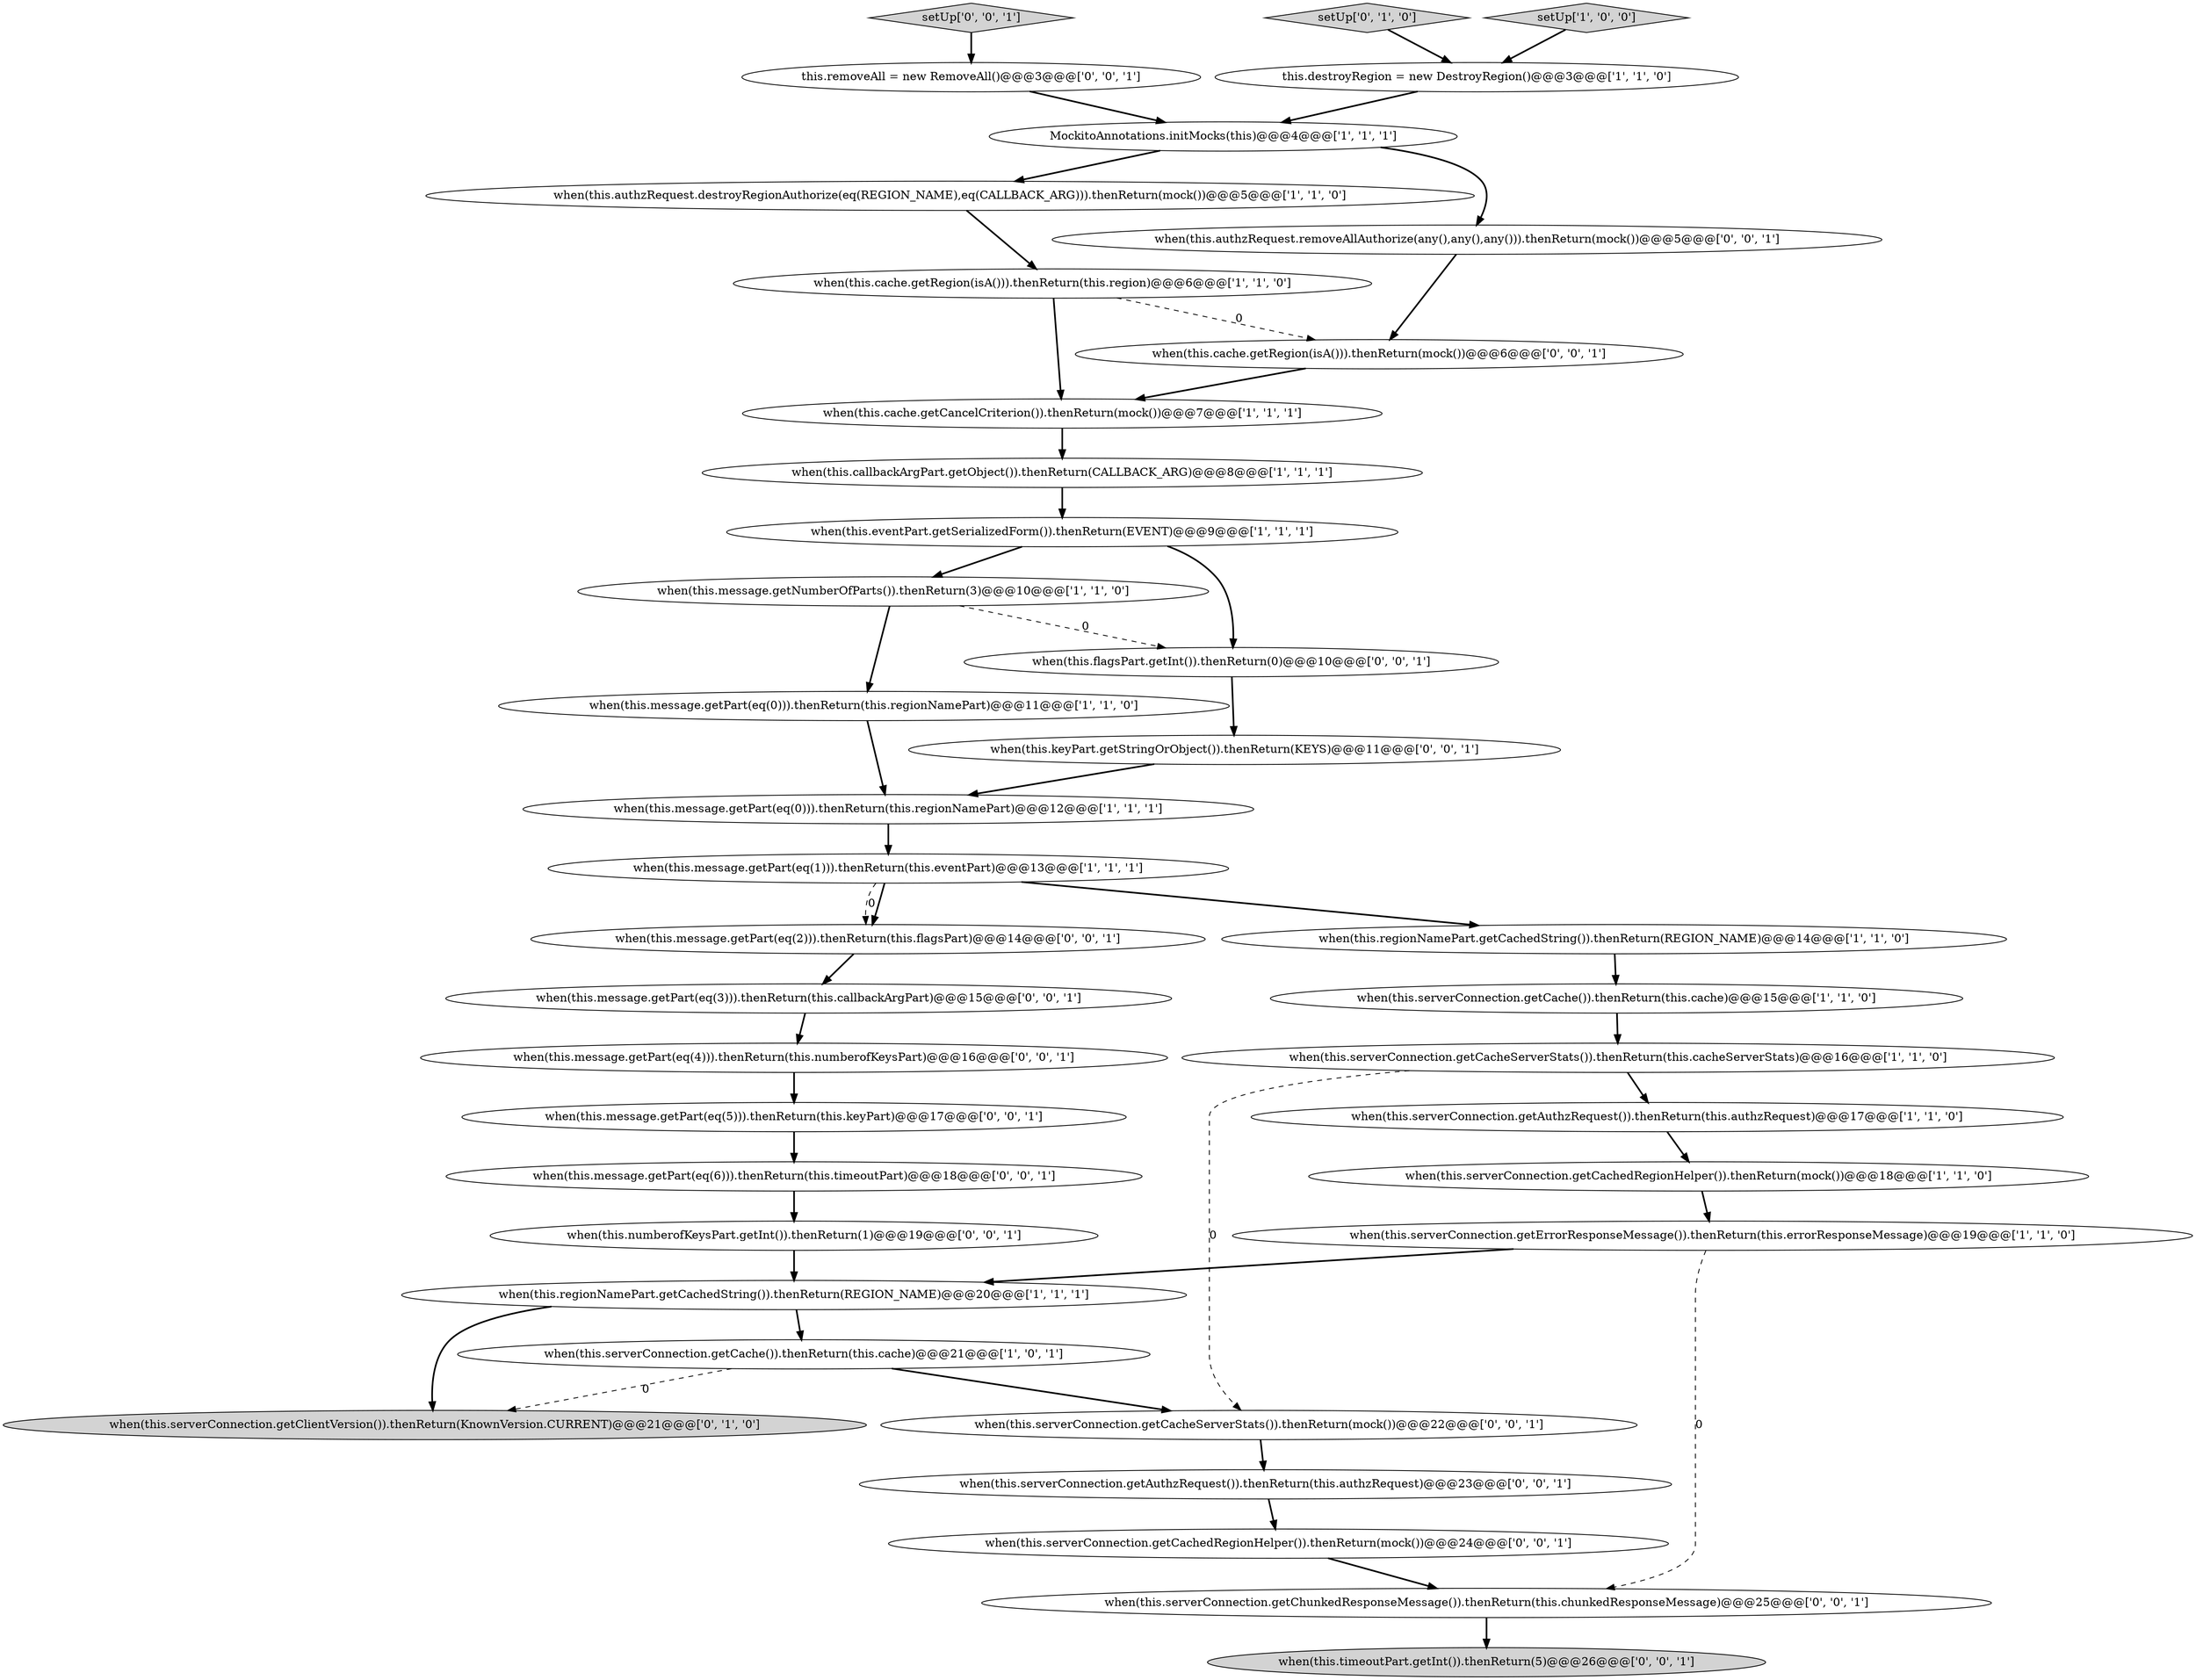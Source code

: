 digraph {
26 [style = filled, label = "when(this.numberofKeysPart.getInt()).thenReturn(1)@@@19@@@['0', '0', '1']", fillcolor = white, shape = ellipse image = "AAA0AAABBB3BBB"];
3 [style = filled, label = "MockitoAnnotations.initMocks(this)@@@4@@@['1', '1', '1']", fillcolor = white, shape = ellipse image = "AAA0AAABBB1BBB"];
21 [style = filled, label = "when(this.serverConnection.getClientVersion()).thenReturn(KnownVersion.CURRENT)@@@21@@@['0', '1', '0']", fillcolor = lightgray, shape = ellipse image = "AAA1AAABBB2BBB"];
22 [style = filled, label = "when(this.message.getPart(eq(2))).thenReturn(this.flagsPart)@@@14@@@['0', '0', '1']", fillcolor = white, shape = ellipse image = "AAA0AAABBB3BBB"];
30 [style = filled, label = "this.removeAll = new RemoveAll()@@@3@@@['0', '0', '1']", fillcolor = white, shape = ellipse image = "AAA0AAABBB3BBB"];
37 [style = filled, label = "when(this.serverConnection.getCachedRegionHelper()).thenReturn(mock())@@@24@@@['0', '0', '1']", fillcolor = white, shape = ellipse image = "AAA0AAABBB3BBB"];
0 [style = filled, label = "when(this.regionNamePart.getCachedString()).thenReturn(REGION_NAME)@@@20@@@['1', '1', '1']", fillcolor = white, shape = ellipse image = "AAA0AAABBB1BBB"];
12 [style = filled, label = "setUp['1', '0', '0']", fillcolor = lightgray, shape = diamond image = "AAA0AAABBB1BBB"];
31 [style = filled, label = "setUp['0', '0', '1']", fillcolor = lightgray, shape = diamond image = "AAA0AAABBB3BBB"];
33 [style = filled, label = "when(this.message.getPart(eq(6))).thenReturn(this.timeoutPart)@@@18@@@['0', '0', '1']", fillcolor = white, shape = ellipse image = "AAA0AAABBB3BBB"];
32 [style = filled, label = "when(this.keyPart.getStringOrObject()).thenReturn(KEYS)@@@11@@@['0', '0', '1']", fillcolor = white, shape = ellipse image = "AAA0AAABBB3BBB"];
38 [style = filled, label = "when(this.cache.getRegion(isA())).thenReturn(mock())@@@6@@@['0', '0', '1']", fillcolor = white, shape = ellipse image = "AAA0AAABBB3BBB"];
15 [style = filled, label = "when(this.authzRequest.destroyRegionAuthorize(eq(REGION_NAME),eq(CALLBACK_ARG))).thenReturn(mock())@@@5@@@['1', '1', '0']", fillcolor = white, shape = ellipse image = "AAA0AAABBB1BBB"];
27 [style = filled, label = "when(this.serverConnection.getCacheServerStats()).thenReturn(mock())@@@22@@@['0', '0', '1']", fillcolor = white, shape = ellipse image = "AAA0AAABBB3BBB"];
34 [style = filled, label = "when(this.message.getPart(eq(4))).thenReturn(this.numberofKeysPart)@@@16@@@['0', '0', '1']", fillcolor = white, shape = ellipse image = "AAA0AAABBB3BBB"];
4 [style = filled, label = "when(this.callbackArgPart.getObject()).thenReturn(CALLBACK_ARG)@@@8@@@['1', '1', '1']", fillcolor = white, shape = ellipse image = "AAA0AAABBB1BBB"];
9 [style = filled, label = "this.destroyRegion = new DestroyRegion()@@@3@@@['1', '1', '0']", fillcolor = white, shape = ellipse image = "AAA0AAABBB1BBB"];
1 [style = filled, label = "when(this.serverConnection.getAuthzRequest()).thenReturn(this.authzRequest)@@@17@@@['1', '1', '0']", fillcolor = white, shape = ellipse image = "AAA0AAABBB1BBB"];
2 [style = filled, label = "when(this.serverConnection.getCache()).thenReturn(this.cache)@@@21@@@['1', '0', '1']", fillcolor = white, shape = ellipse image = "AAA0AAABBB1BBB"];
11 [style = filled, label = "when(this.eventPart.getSerializedForm()).thenReturn(EVENT)@@@9@@@['1', '1', '1']", fillcolor = white, shape = ellipse image = "AAA0AAABBB1BBB"];
20 [style = filled, label = "setUp['0', '1', '0']", fillcolor = lightgray, shape = diamond image = "AAA0AAABBB2BBB"];
13 [style = filled, label = "when(this.regionNamePart.getCachedString()).thenReturn(REGION_NAME)@@@14@@@['1', '1', '0']", fillcolor = white, shape = ellipse image = "AAA0AAABBB1BBB"];
5 [style = filled, label = "when(this.message.getPart(eq(0))).thenReturn(this.regionNamePart)@@@12@@@['1', '1', '1']", fillcolor = white, shape = ellipse image = "AAA0AAABBB1BBB"];
17 [style = filled, label = "when(this.message.getNumberOfParts()).thenReturn(3)@@@10@@@['1', '1', '0']", fillcolor = white, shape = ellipse image = "AAA0AAABBB1BBB"];
18 [style = filled, label = "when(this.serverConnection.getCachedRegionHelper()).thenReturn(mock())@@@18@@@['1', '1', '0']", fillcolor = white, shape = ellipse image = "AAA0AAABBB1BBB"];
6 [style = filled, label = "when(this.serverConnection.getCache()).thenReturn(this.cache)@@@15@@@['1', '1', '0']", fillcolor = white, shape = ellipse image = "AAA0AAABBB1BBB"];
24 [style = filled, label = "when(this.serverConnection.getAuthzRequest()).thenReturn(this.authzRequest)@@@23@@@['0', '0', '1']", fillcolor = white, shape = ellipse image = "AAA0AAABBB3BBB"];
14 [style = filled, label = "when(this.serverConnection.getErrorResponseMessage()).thenReturn(this.errorResponseMessage)@@@19@@@['1', '1', '0']", fillcolor = white, shape = ellipse image = "AAA0AAABBB1BBB"];
19 [style = filled, label = "when(this.cache.getRegion(isA())).thenReturn(this.region)@@@6@@@['1', '1', '0']", fillcolor = white, shape = ellipse image = "AAA0AAABBB1BBB"];
10 [style = filled, label = "when(this.cache.getCancelCriterion()).thenReturn(mock())@@@7@@@['1', '1', '1']", fillcolor = white, shape = ellipse image = "AAA0AAABBB1BBB"];
36 [style = filled, label = "when(this.message.getPart(eq(5))).thenReturn(this.keyPart)@@@17@@@['0', '0', '1']", fillcolor = white, shape = ellipse image = "AAA0AAABBB3BBB"];
35 [style = filled, label = "when(this.flagsPart.getInt()).thenReturn(0)@@@10@@@['0', '0', '1']", fillcolor = white, shape = ellipse image = "AAA0AAABBB3BBB"];
7 [style = filled, label = "when(this.message.getPart(eq(0))).thenReturn(this.regionNamePart)@@@11@@@['1', '1', '0']", fillcolor = white, shape = ellipse image = "AAA0AAABBB1BBB"];
8 [style = filled, label = "when(this.message.getPart(eq(1))).thenReturn(this.eventPart)@@@13@@@['1', '1', '1']", fillcolor = white, shape = ellipse image = "AAA0AAABBB1BBB"];
25 [style = filled, label = "when(this.authzRequest.removeAllAuthorize(any(),any(),any())).thenReturn(mock())@@@5@@@['0', '0', '1']", fillcolor = white, shape = ellipse image = "AAA0AAABBB3BBB"];
28 [style = filled, label = "when(this.serverConnection.getChunkedResponseMessage()).thenReturn(this.chunkedResponseMessage)@@@25@@@['0', '0', '1']", fillcolor = white, shape = ellipse image = "AAA0AAABBB3BBB"];
29 [style = filled, label = "when(this.timeoutPart.getInt()).thenReturn(5)@@@26@@@['0', '0', '1']", fillcolor = lightgray, shape = ellipse image = "AAA0AAABBB3BBB"];
16 [style = filled, label = "when(this.serverConnection.getCacheServerStats()).thenReturn(this.cacheServerStats)@@@16@@@['1', '1', '0']", fillcolor = white, shape = ellipse image = "AAA0AAABBB1BBB"];
23 [style = filled, label = "when(this.message.getPart(eq(3))).thenReturn(this.callbackArgPart)@@@15@@@['0', '0', '1']", fillcolor = white, shape = ellipse image = "AAA0AAABBB3BBB"];
24->37 [style = bold, label=""];
19->10 [style = bold, label=""];
5->8 [style = bold, label=""];
32->5 [style = bold, label=""];
38->10 [style = bold, label=""];
4->11 [style = bold, label=""];
9->3 [style = bold, label=""];
13->6 [style = bold, label=""];
15->19 [style = bold, label=""];
34->36 [style = bold, label=""];
1->18 [style = bold, label=""];
25->38 [style = bold, label=""];
14->0 [style = bold, label=""];
19->38 [style = dashed, label="0"];
11->17 [style = bold, label=""];
16->27 [style = dashed, label="0"];
35->32 [style = bold, label=""];
6->16 [style = bold, label=""];
12->9 [style = bold, label=""];
23->34 [style = bold, label=""];
27->24 [style = bold, label=""];
16->1 [style = bold, label=""];
10->4 [style = bold, label=""];
30->3 [style = bold, label=""];
37->28 [style = bold, label=""];
8->22 [style = bold, label=""];
3->25 [style = bold, label=""];
0->21 [style = bold, label=""];
8->13 [style = bold, label=""];
11->35 [style = bold, label=""];
3->15 [style = bold, label=""];
2->27 [style = bold, label=""];
36->33 [style = bold, label=""];
7->5 [style = bold, label=""];
2->21 [style = dashed, label="0"];
17->35 [style = dashed, label="0"];
14->28 [style = dashed, label="0"];
31->30 [style = bold, label=""];
20->9 [style = bold, label=""];
8->22 [style = dashed, label="0"];
22->23 [style = bold, label=""];
0->2 [style = bold, label=""];
17->7 [style = bold, label=""];
18->14 [style = bold, label=""];
26->0 [style = bold, label=""];
28->29 [style = bold, label=""];
33->26 [style = bold, label=""];
}
